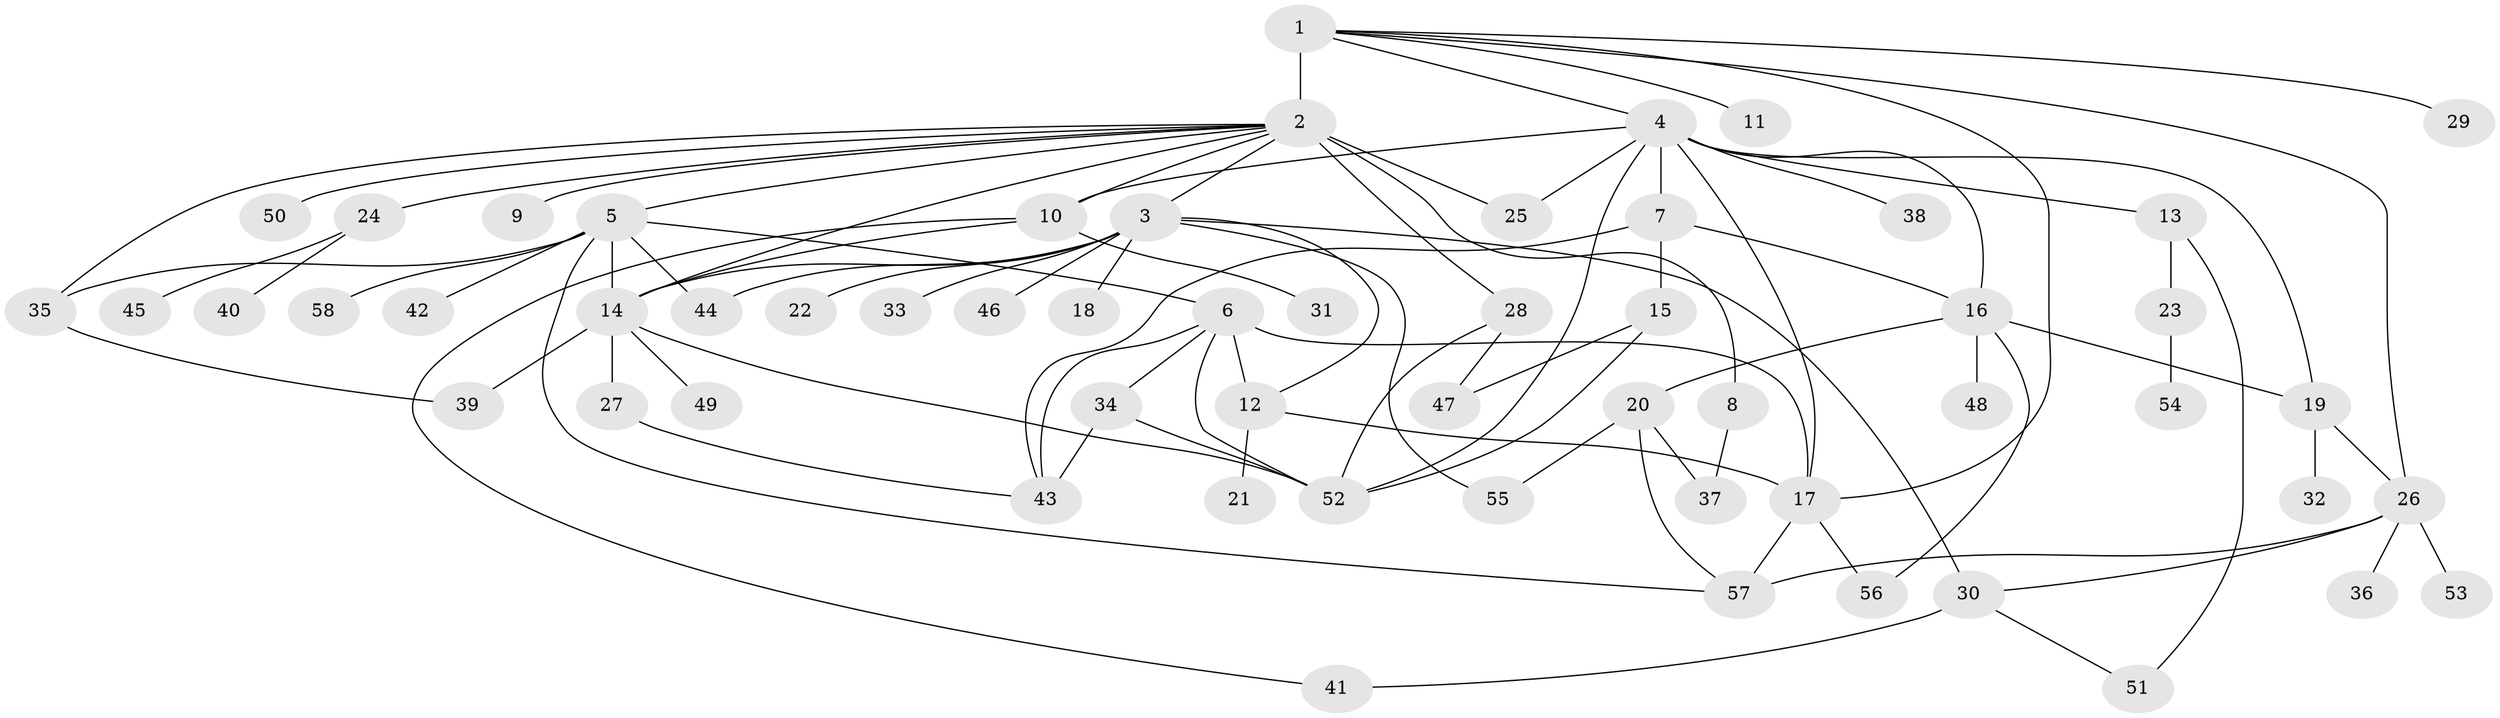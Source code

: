 // original degree distribution, {5: 0.05172413793103448, 23: 0.008620689655172414, 11: 0.017241379310344827, 9: 0.008620689655172414, 1: 0.4827586206896552, 10: 0.017241379310344827, 3: 0.15517241379310345, 2: 0.19827586206896552, 6: 0.017241379310344827, 7: 0.017241379310344827, 4: 0.02586206896551724}
// Generated by graph-tools (version 1.1) at 2025/35/03/09/25 02:35:20]
// undirected, 58 vertices, 90 edges
graph export_dot {
graph [start="1"]
  node [color=gray90,style=filled];
  1;
  2;
  3;
  4;
  5;
  6;
  7;
  8;
  9;
  10;
  11;
  12;
  13;
  14;
  15;
  16;
  17;
  18;
  19;
  20;
  21;
  22;
  23;
  24;
  25;
  26;
  27;
  28;
  29;
  30;
  31;
  32;
  33;
  34;
  35;
  36;
  37;
  38;
  39;
  40;
  41;
  42;
  43;
  44;
  45;
  46;
  47;
  48;
  49;
  50;
  51;
  52;
  53;
  54;
  55;
  56;
  57;
  58;
  1 -- 2 [weight=11.0];
  1 -- 4 [weight=1.0];
  1 -- 11 [weight=1.0];
  1 -- 17 [weight=1.0];
  1 -- 26 [weight=1.0];
  1 -- 29 [weight=1.0];
  2 -- 3 [weight=1.0];
  2 -- 5 [weight=1.0];
  2 -- 8 [weight=1.0];
  2 -- 9 [weight=1.0];
  2 -- 10 [weight=1.0];
  2 -- 14 [weight=1.0];
  2 -- 24 [weight=1.0];
  2 -- 25 [weight=1.0];
  2 -- 28 [weight=1.0];
  2 -- 35 [weight=1.0];
  2 -- 50 [weight=1.0];
  3 -- 12 [weight=1.0];
  3 -- 14 [weight=1.0];
  3 -- 18 [weight=1.0];
  3 -- 22 [weight=1.0];
  3 -- 30 [weight=1.0];
  3 -- 33 [weight=1.0];
  3 -- 44 [weight=1.0];
  3 -- 46 [weight=1.0];
  3 -- 55 [weight=1.0];
  4 -- 7 [weight=1.0];
  4 -- 10 [weight=1.0];
  4 -- 13 [weight=1.0];
  4 -- 16 [weight=1.0];
  4 -- 17 [weight=1.0];
  4 -- 19 [weight=1.0];
  4 -- 25 [weight=1.0];
  4 -- 38 [weight=1.0];
  4 -- 52 [weight=1.0];
  5 -- 6 [weight=1.0];
  5 -- 14 [weight=1.0];
  5 -- 35 [weight=1.0];
  5 -- 42 [weight=1.0];
  5 -- 44 [weight=1.0];
  5 -- 57 [weight=1.0];
  5 -- 58 [weight=1.0];
  6 -- 12 [weight=1.0];
  6 -- 17 [weight=4.0];
  6 -- 34 [weight=1.0];
  6 -- 43 [weight=1.0];
  6 -- 52 [weight=1.0];
  7 -- 15 [weight=1.0];
  7 -- 16 [weight=1.0];
  7 -- 43 [weight=1.0];
  8 -- 37 [weight=1.0];
  10 -- 14 [weight=1.0];
  10 -- 31 [weight=2.0];
  10 -- 41 [weight=1.0];
  12 -- 17 [weight=1.0];
  12 -- 21 [weight=2.0];
  13 -- 23 [weight=1.0];
  13 -- 51 [weight=1.0];
  14 -- 27 [weight=2.0];
  14 -- 39 [weight=1.0];
  14 -- 49 [weight=1.0];
  14 -- 52 [weight=1.0];
  15 -- 47 [weight=1.0];
  15 -- 52 [weight=1.0];
  16 -- 19 [weight=1.0];
  16 -- 20 [weight=1.0];
  16 -- 48 [weight=1.0];
  16 -- 56 [weight=1.0];
  17 -- 56 [weight=1.0];
  17 -- 57 [weight=1.0];
  19 -- 26 [weight=1.0];
  19 -- 32 [weight=2.0];
  20 -- 37 [weight=1.0];
  20 -- 55 [weight=1.0];
  20 -- 57 [weight=1.0];
  23 -- 54 [weight=1.0];
  24 -- 40 [weight=1.0];
  24 -- 45 [weight=1.0];
  26 -- 30 [weight=1.0];
  26 -- 36 [weight=1.0];
  26 -- 53 [weight=1.0];
  26 -- 57 [weight=1.0];
  27 -- 43 [weight=2.0];
  28 -- 47 [weight=1.0];
  28 -- 52 [weight=1.0];
  30 -- 41 [weight=1.0];
  30 -- 51 [weight=1.0];
  34 -- 43 [weight=4.0];
  34 -- 52 [weight=1.0];
  35 -- 39 [weight=3.0];
}
